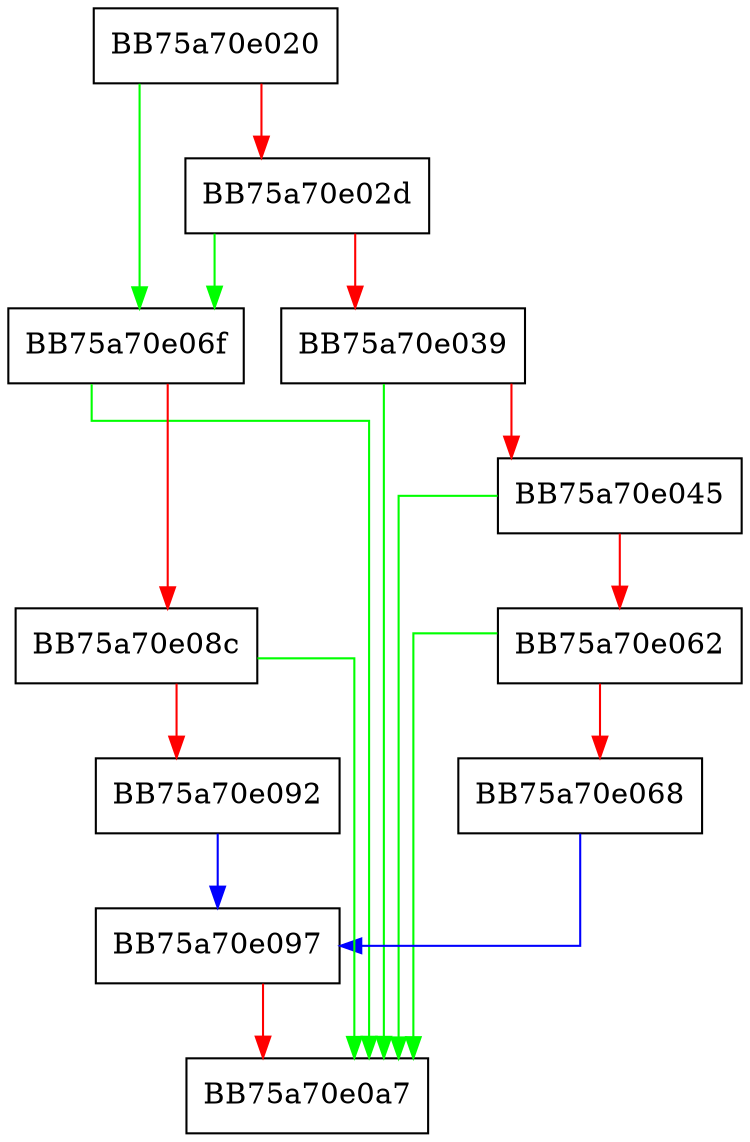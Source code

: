digraph FolderGuardDispatchLimitConfigEnd {
  node [shape="box"];
  graph [splines=ortho];
  BB75a70e020 -> BB75a70e06f [color="green"];
  BB75a70e020 -> BB75a70e02d [color="red"];
  BB75a70e02d -> BB75a70e06f [color="green"];
  BB75a70e02d -> BB75a70e039 [color="red"];
  BB75a70e039 -> BB75a70e0a7 [color="green"];
  BB75a70e039 -> BB75a70e045 [color="red"];
  BB75a70e045 -> BB75a70e0a7 [color="green"];
  BB75a70e045 -> BB75a70e062 [color="red"];
  BB75a70e062 -> BB75a70e0a7 [color="green"];
  BB75a70e062 -> BB75a70e068 [color="red"];
  BB75a70e068 -> BB75a70e097 [color="blue"];
  BB75a70e06f -> BB75a70e0a7 [color="green"];
  BB75a70e06f -> BB75a70e08c [color="red"];
  BB75a70e08c -> BB75a70e0a7 [color="green"];
  BB75a70e08c -> BB75a70e092 [color="red"];
  BB75a70e092 -> BB75a70e097 [color="blue"];
  BB75a70e097 -> BB75a70e0a7 [color="red"];
}